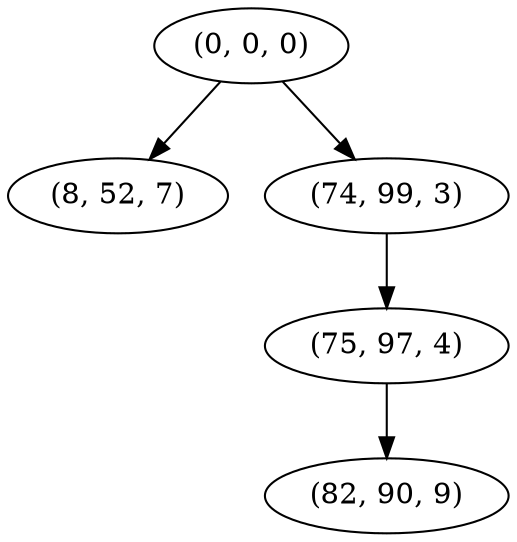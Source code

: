 digraph tree {
    "(0, 0, 0)";
    "(8, 52, 7)";
    "(74, 99, 3)";
    "(75, 97, 4)";
    "(82, 90, 9)";
    "(0, 0, 0)" -> "(8, 52, 7)";
    "(0, 0, 0)" -> "(74, 99, 3)";
    "(74, 99, 3)" -> "(75, 97, 4)";
    "(75, 97, 4)" -> "(82, 90, 9)";
}
